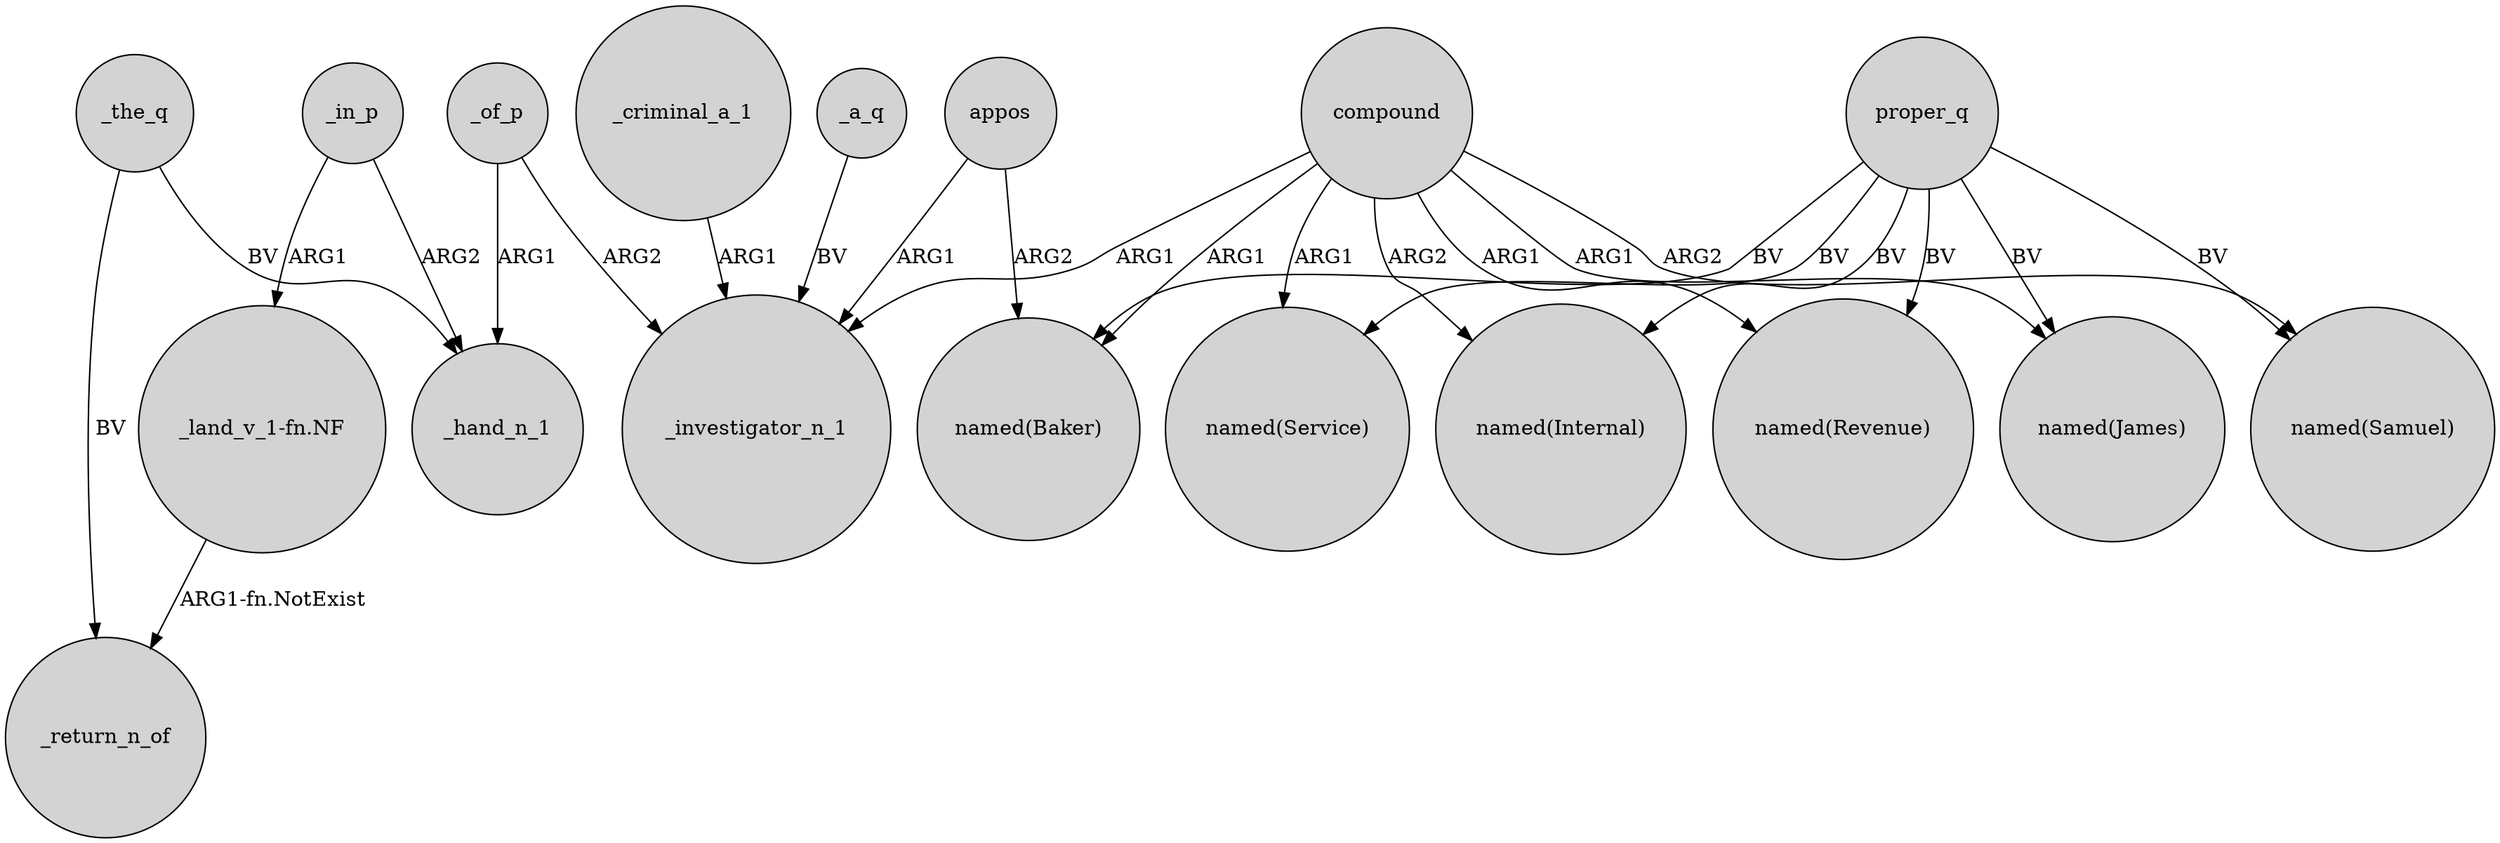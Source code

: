 digraph {
	node [shape=circle style=filled]
	_the_q -> _return_n_of [label=BV]
	compound -> "named(Revenue)" [label=ARG1]
	_in_p -> "_land_v_1-fn.NF" [label=ARG1]
	appos -> _investigator_n_1 [label=ARG1]
	_in_p -> _hand_n_1 [label=ARG2]
	proper_q -> "named(Revenue)" [label=BV]
	compound -> "named(Service)" [label=ARG1]
	compound -> "named(Samuel)" [label=ARG2]
	_the_q -> _hand_n_1 [label=BV]
	proper_q -> "named(Baker)" [label=BV]
	"_land_v_1-fn.NF" -> _return_n_of [label="ARG1-fn.NotExist"]
	compound -> "named(James)" [label=ARG1]
	proper_q -> "named(Service)" [label=BV]
	proper_q -> "named(James)" [label=BV]
	_of_p -> _hand_n_1 [label=ARG1]
	_criminal_a_1 -> _investigator_n_1 [label=ARG1]
	_a_q -> _investigator_n_1 [label=BV]
	compound -> _investigator_n_1 [label=ARG1]
	compound -> "named(Baker)" [label=ARG1]
	proper_q -> "named(Samuel)" [label=BV]
	compound -> "named(Internal)" [label=ARG2]
	_of_p -> _investigator_n_1 [label=ARG2]
	proper_q -> "named(Internal)" [label=BV]
	appos -> "named(Baker)" [label=ARG2]
}
